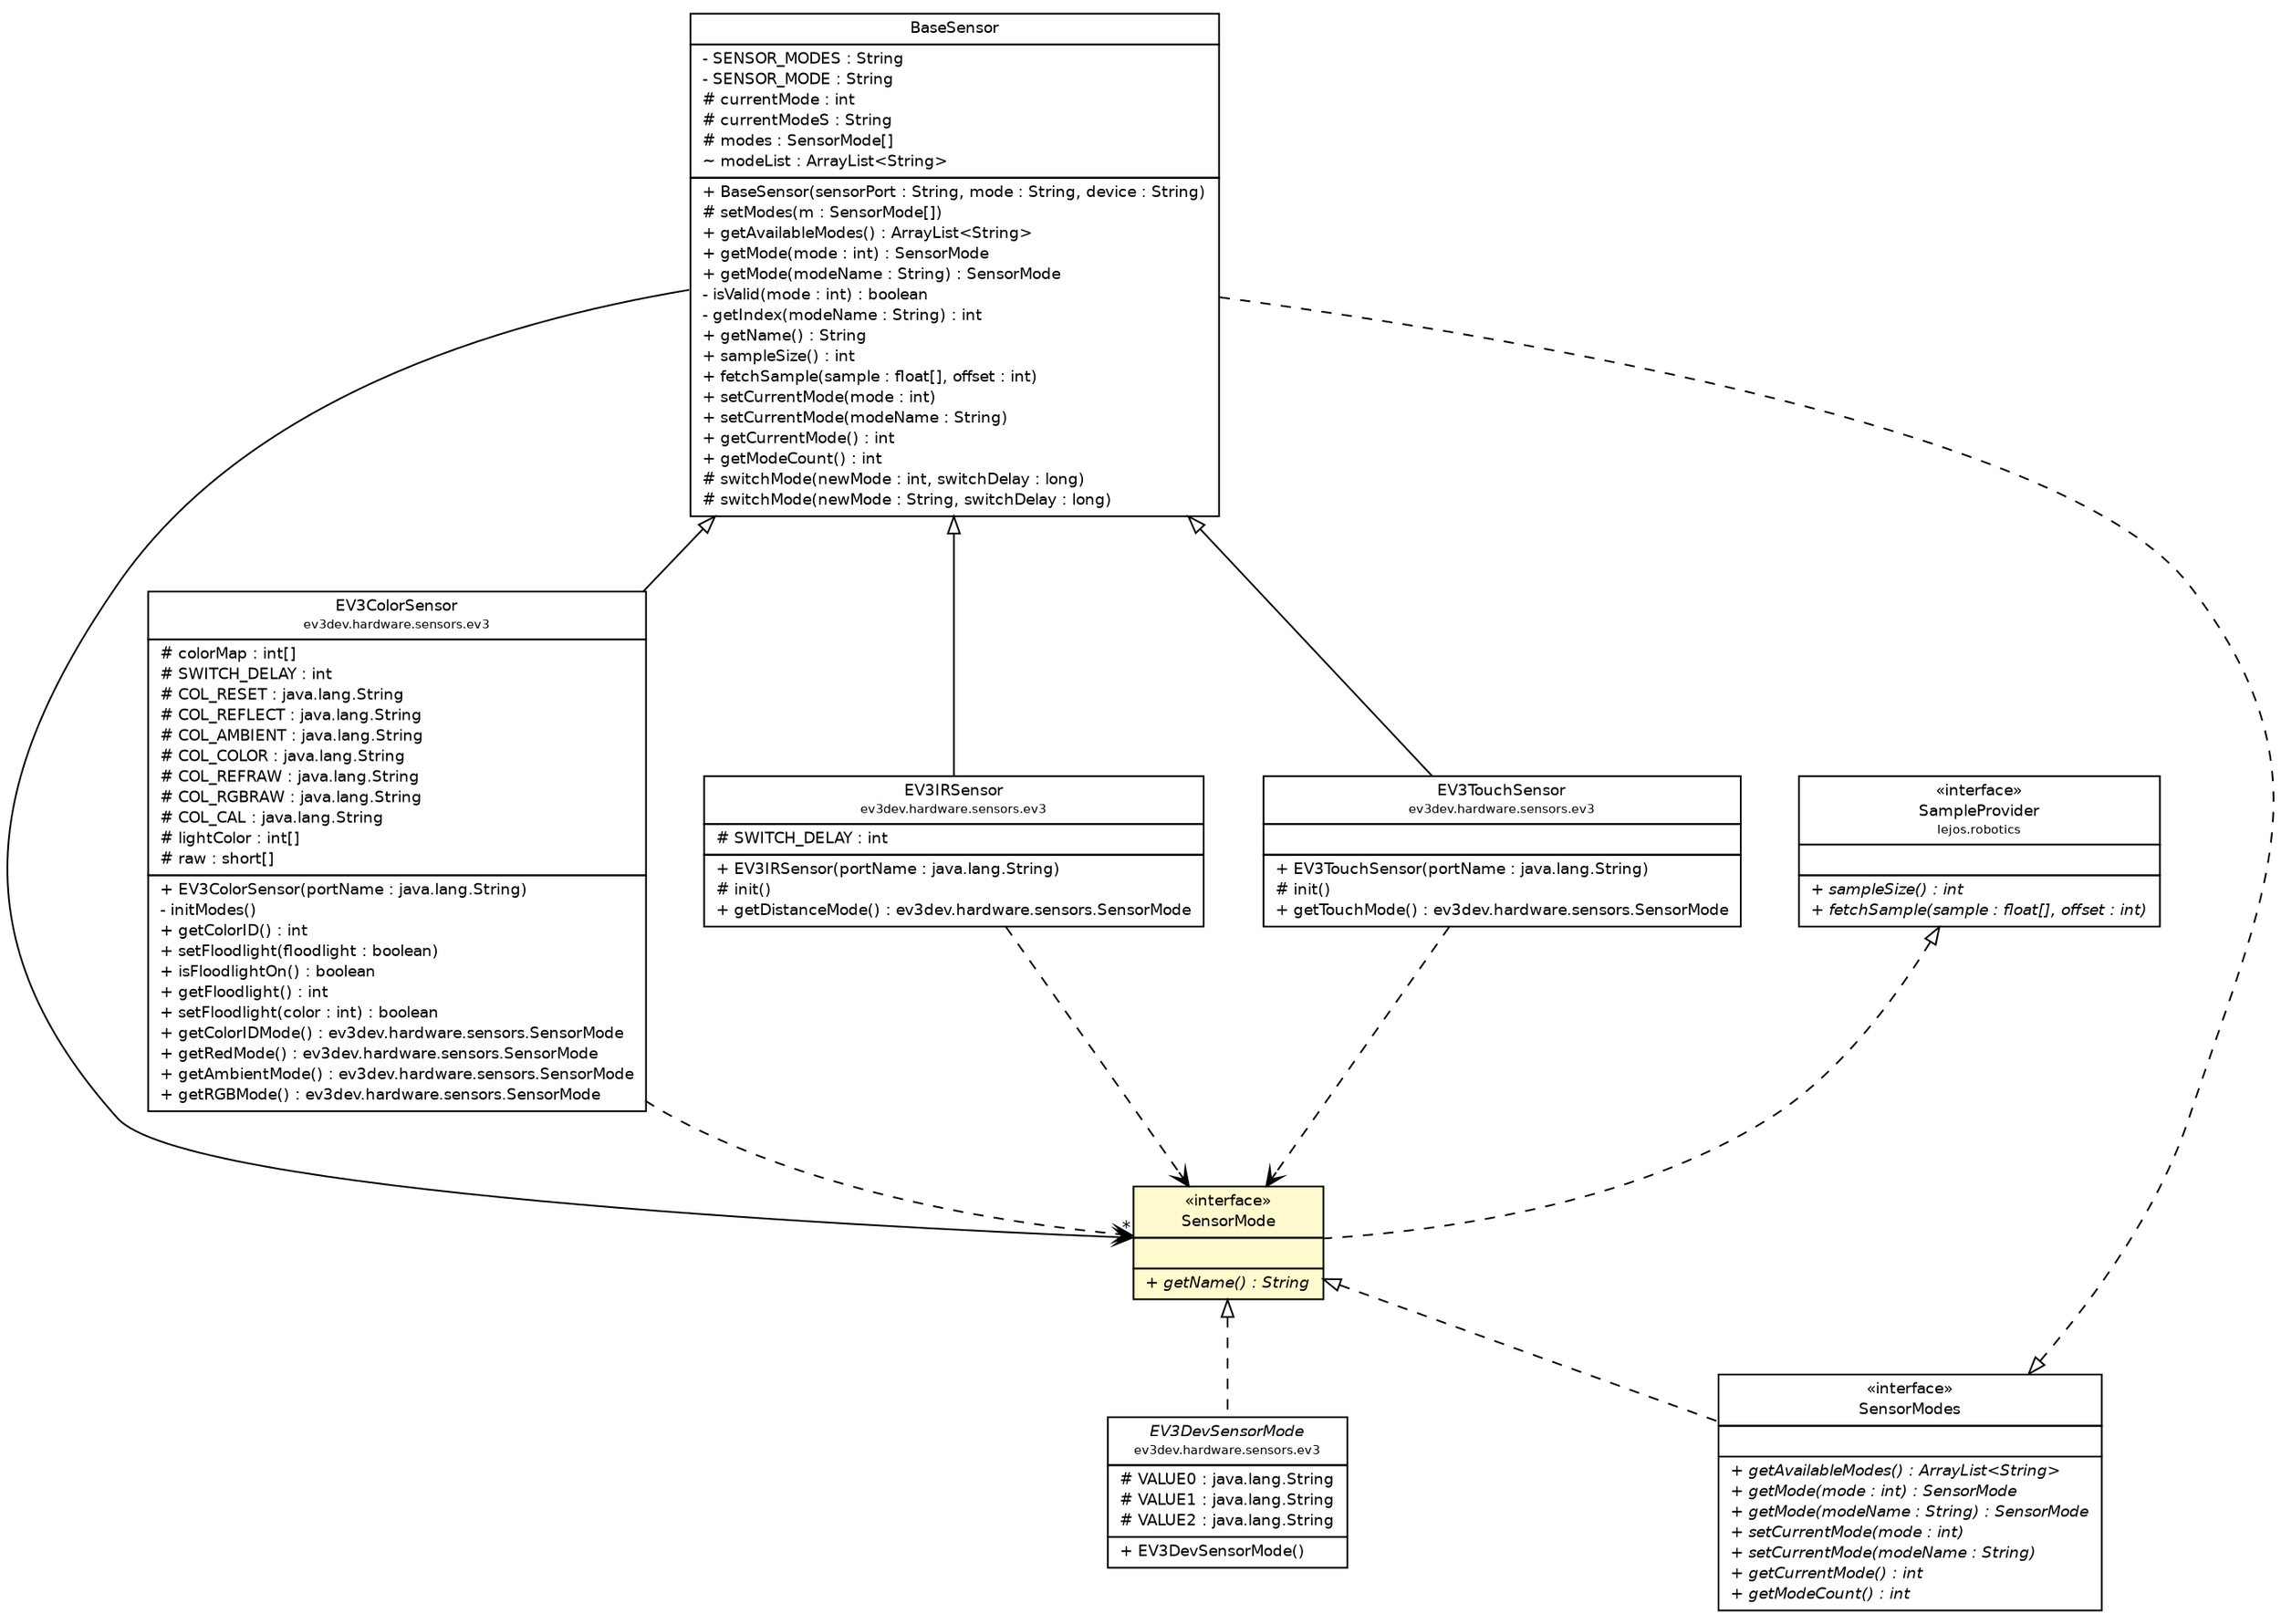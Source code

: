 #!/usr/local/bin/dot
#
# Class diagram 
# Generated by UMLGraph version R5_6-24-gf6e263 (http://www.umlgraph.org/)
#

digraph G {
	edge [fontname="Helvetica",fontsize=10,labelfontname="Helvetica",labelfontsize=10];
	node [fontname="Helvetica",fontsize=10,shape=plaintext];
	nodesep=0.25;
	ranksep=0.5;
	// ev3dev.hardware.sensors.BaseSensor
	c6348 [label=<<table title="ev3dev.hardware.sensors.BaseSensor" border="0" cellborder="1" cellspacing="0" cellpadding="2" port="p" href="./BaseSensor.html">
		<tr><td><table border="0" cellspacing="0" cellpadding="1">
<tr><td align="center" balign="center"> BaseSensor </td></tr>
		</table></td></tr>
		<tr><td><table border="0" cellspacing="0" cellpadding="1">
<tr><td align="left" balign="left"> - SENSOR_MODES : String </td></tr>
<tr><td align="left" balign="left"> - SENSOR_MODE : String </td></tr>
<tr><td align="left" balign="left"> # currentMode : int </td></tr>
<tr><td align="left" balign="left"> # currentModeS : String </td></tr>
<tr><td align="left" balign="left"> # modes : SensorMode[] </td></tr>
<tr><td align="left" balign="left"> ~ modeList : ArrayList&lt;String&gt; </td></tr>
		</table></td></tr>
		<tr><td><table border="0" cellspacing="0" cellpadding="1">
<tr><td align="left" balign="left"> + BaseSensor(sensorPort : String, mode : String, device : String) </td></tr>
<tr><td align="left" balign="left"> # setModes(m : SensorMode[]) </td></tr>
<tr><td align="left" balign="left"> + getAvailableModes() : ArrayList&lt;String&gt; </td></tr>
<tr><td align="left" balign="left"> + getMode(mode : int) : SensorMode </td></tr>
<tr><td align="left" balign="left"> + getMode(modeName : String) : SensorMode </td></tr>
<tr><td align="left" balign="left"> - isValid(mode : int) : boolean </td></tr>
<tr><td align="left" balign="left"> - getIndex(modeName : String) : int </td></tr>
<tr><td align="left" balign="left"> + getName() : String </td></tr>
<tr><td align="left" balign="left"> + sampleSize() : int </td></tr>
<tr><td align="left" balign="left"> + fetchSample(sample : float[], offset : int) </td></tr>
<tr><td align="left" balign="left"> + setCurrentMode(mode : int) </td></tr>
<tr><td align="left" balign="left"> + setCurrentMode(modeName : String) </td></tr>
<tr><td align="left" balign="left"> + getCurrentMode() : int </td></tr>
<tr><td align="left" balign="left"> + getModeCount() : int </td></tr>
<tr><td align="left" balign="left"> # switchMode(newMode : int, switchDelay : long) </td></tr>
<tr><td align="left" balign="left"> # switchMode(newMode : String, switchDelay : long) </td></tr>
		</table></td></tr>
		</table>>, URL="./BaseSensor.html", fontname="Helvetica", fontcolor="black", fontsize=9.0];
	// ev3dev.hardware.sensors.SensorMode
	c6351 [label=<<table title="ev3dev.hardware.sensors.SensorMode" border="0" cellborder="1" cellspacing="0" cellpadding="2" port="p" bgcolor="lemonChiffon" href="./SensorMode.html">
		<tr><td><table border="0" cellspacing="0" cellpadding="1">
<tr><td align="center" balign="center"> &#171;interface&#187; </td></tr>
<tr><td align="center" balign="center"> SensorMode </td></tr>
		</table></td></tr>
		<tr><td><table border="0" cellspacing="0" cellpadding="1">
<tr><td align="left" balign="left">  </td></tr>
		</table></td></tr>
		<tr><td><table border="0" cellspacing="0" cellpadding="1">
<tr><td align="left" balign="left"><font face="Helvetica-Oblique" point-size="9.0"> + getName() : String </font></td></tr>
		</table></td></tr>
		</table>>, URL="./SensorMode.html", fontname="Helvetica", fontcolor="black", fontsize=9.0];
	// ev3dev.hardware.sensors.SensorModes
	c6352 [label=<<table title="ev3dev.hardware.sensors.SensorModes" border="0" cellborder="1" cellspacing="0" cellpadding="2" port="p" href="./SensorModes.html">
		<tr><td><table border="0" cellspacing="0" cellpadding="1">
<tr><td align="center" balign="center"> &#171;interface&#187; </td></tr>
<tr><td align="center" balign="center"> SensorModes </td></tr>
		</table></td></tr>
		<tr><td><table border="0" cellspacing="0" cellpadding="1">
<tr><td align="left" balign="left">  </td></tr>
		</table></td></tr>
		<tr><td><table border="0" cellspacing="0" cellpadding="1">
<tr><td align="left" balign="left"><font face="Helvetica-Oblique" point-size="9.0"> + getAvailableModes() : ArrayList&lt;String&gt; </font></td></tr>
<tr><td align="left" balign="left"><font face="Helvetica-Oblique" point-size="9.0"> + getMode(mode : int) : SensorMode </font></td></tr>
<tr><td align="left" balign="left"><font face="Helvetica-Oblique" point-size="9.0"> + getMode(modeName : String) : SensorMode </font></td></tr>
<tr><td align="left" balign="left"><font face="Helvetica-Oblique" point-size="9.0"> + setCurrentMode(mode : int) </font></td></tr>
<tr><td align="left" balign="left"><font face="Helvetica-Oblique" point-size="9.0"> + setCurrentMode(modeName : String) </font></td></tr>
<tr><td align="left" balign="left"><font face="Helvetica-Oblique" point-size="9.0"> + getCurrentMode() : int </font></td></tr>
<tr><td align="left" balign="left"><font face="Helvetica-Oblique" point-size="9.0"> + getModeCount() : int </font></td></tr>
		</table></td></tr>
		</table>>, URL="./SensorModes.html", fontname="Helvetica", fontcolor="black", fontsize=9.0];
	// ev3dev.hardware.sensors.ev3.EV3ColorSensor
	c6353 [label=<<table title="ev3dev.hardware.sensors.ev3.EV3ColorSensor" border="0" cellborder="1" cellspacing="0" cellpadding="2" port="p" href="./ev3/EV3ColorSensor.html">
		<tr><td><table border="0" cellspacing="0" cellpadding="1">
<tr><td align="center" balign="center"> EV3ColorSensor </td></tr>
<tr><td align="center" balign="center"><font point-size="7.0"> ev3dev.hardware.sensors.ev3 </font></td></tr>
		</table></td></tr>
		<tr><td><table border="0" cellspacing="0" cellpadding="1">
<tr><td align="left" balign="left"> # colorMap : int[] </td></tr>
<tr><td align="left" balign="left"> # SWITCH_DELAY : int </td></tr>
<tr><td align="left" balign="left"> # COL_RESET : java.lang.String </td></tr>
<tr><td align="left" balign="left"> # COL_REFLECT : java.lang.String </td></tr>
<tr><td align="left" balign="left"> # COL_AMBIENT : java.lang.String </td></tr>
<tr><td align="left" balign="left"> # COL_COLOR : java.lang.String </td></tr>
<tr><td align="left" balign="left"> # COL_REFRAW : java.lang.String </td></tr>
<tr><td align="left" balign="left"> # COL_RGBRAW : java.lang.String </td></tr>
<tr><td align="left" balign="left"> # COL_CAL : java.lang.String </td></tr>
<tr><td align="left" balign="left"> # lightColor : int[] </td></tr>
<tr><td align="left" balign="left"> # raw : short[] </td></tr>
		</table></td></tr>
		<tr><td><table border="0" cellspacing="0" cellpadding="1">
<tr><td align="left" balign="left"> + EV3ColorSensor(portName : java.lang.String) </td></tr>
<tr><td align="left" balign="left"> - initModes() </td></tr>
<tr><td align="left" balign="left"> + getColorID() : int </td></tr>
<tr><td align="left" balign="left"> + setFloodlight(floodlight : boolean) </td></tr>
<tr><td align="left" balign="left"> + isFloodlightOn() : boolean </td></tr>
<tr><td align="left" balign="left"> + getFloodlight() : int </td></tr>
<tr><td align="left" balign="left"> + setFloodlight(color : int) : boolean </td></tr>
<tr><td align="left" balign="left"> + getColorIDMode() : ev3dev.hardware.sensors.SensorMode </td></tr>
<tr><td align="left" balign="left"> + getRedMode() : ev3dev.hardware.sensors.SensorMode </td></tr>
<tr><td align="left" balign="left"> + getAmbientMode() : ev3dev.hardware.sensors.SensorMode </td></tr>
<tr><td align="left" balign="left"> + getRGBMode() : ev3dev.hardware.sensors.SensorMode </td></tr>
		</table></td></tr>
		</table>>, URL="./ev3/EV3ColorSensor.html", fontname="Helvetica", fontcolor="black", fontsize=9.0];
	// ev3dev.hardware.sensors.ev3.EV3DevSensorMode
	c6358 [label=<<table title="ev3dev.hardware.sensors.ev3.EV3DevSensorMode" border="0" cellborder="1" cellspacing="0" cellpadding="2" port="p" href="./ev3/EV3DevSensorMode.html">
		<tr><td><table border="0" cellspacing="0" cellpadding="1">
<tr><td align="center" balign="center"><font face="Helvetica-Oblique"> EV3DevSensorMode </font></td></tr>
<tr><td align="center" balign="center"><font point-size="7.0"> ev3dev.hardware.sensors.ev3 </font></td></tr>
		</table></td></tr>
		<tr><td><table border="0" cellspacing="0" cellpadding="1">
<tr><td align="left" balign="left"> # VALUE0 : java.lang.String </td></tr>
<tr><td align="left" balign="left"> # VALUE1 : java.lang.String </td></tr>
<tr><td align="left" balign="left"> # VALUE2 : java.lang.String </td></tr>
		</table></td></tr>
		<tr><td><table border="0" cellspacing="0" cellpadding="1">
<tr><td align="left" balign="left"> + EV3DevSensorMode() </td></tr>
		</table></td></tr>
		</table>>, URL="./ev3/EV3DevSensorMode.html", fontname="Helvetica", fontcolor="black", fontsize=9.0];
	// ev3dev.hardware.sensors.ev3.EV3IRSensor
	c6363 [label=<<table title="ev3dev.hardware.sensors.ev3.EV3IRSensor" border="0" cellborder="1" cellspacing="0" cellpadding="2" port="p" href="./ev3/EV3IRSensor.html">
		<tr><td><table border="0" cellspacing="0" cellpadding="1">
<tr><td align="center" balign="center"> EV3IRSensor </td></tr>
<tr><td align="center" balign="center"><font point-size="7.0"> ev3dev.hardware.sensors.ev3 </font></td></tr>
		</table></td></tr>
		<tr><td><table border="0" cellspacing="0" cellpadding="1">
<tr><td align="left" balign="left"> # SWITCH_DELAY : int </td></tr>
		</table></td></tr>
		<tr><td><table border="0" cellspacing="0" cellpadding="1">
<tr><td align="left" balign="left"> + EV3IRSensor(portName : java.lang.String) </td></tr>
<tr><td align="left" balign="left"> # init() </td></tr>
<tr><td align="left" balign="left"> + getDistanceMode() : ev3dev.hardware.sensors.SensorMode </td></tr>
		</table></td></tr>
		</table>>, URL="./ev3/EV3IRSensor.html", fontname="Helvetica", fontcolor="black", fontsize=9.0];
	// ev3dev.hardware.sensors.ev3.EV3TouchSensor
	c6365 [label=<<table title="ev3dev.hardware.sensors.ev3.EV3TouchSensor" border="0" cellborder="1" cellspacing="0" cellpadding="2" port="p" href="./ev3/EV3TouchSensor.html">
		<tr><td><table border="0" cellspacing="0" cellpadding="1">
<tr><td align="center" balign="center"> EV3TouchSensor </td></tr>
<tr><td align="center" balign="center"><font point-size="7.0"> ev3dev.hardware.sensors.ev3 </font></td></tr>
		</table></td></tr>
		<tr><td><table border="0" cellspacing="0" cellpadding="1">
<tr><td align="left" balign="left">  </td></tr>
		</table></td></tr>
		<tr><td><table border="0" cellspacing="0" cellpadding="1">
<tr><td align="left" balign="left"> + EV3TouchSensor(portName : java.lang.String) </td></tr>
<tr><td align="left" balign="left"> # init() </td></tr>
<tr><td align="left" balign="left"> + getTouchMode() : ev3dev.hardware.sensors.SensorMode </td></tr>
		</table></td></tr>
		</table>>, URL="./ev3/EV3TouchSensor.html", fontname="Helvetica", fontcolor="black", fontsize=9.0];
	// lejos.robotics.SampleProvider
	c6381 [label=<<table title="lejos.robotics.SampleProvider" border="0" cellborder="1" cellspacing="0" cellpadding="2" port="p" href="../../../lejos/robotics/SampleProvider.html">
		<tr><td><table border="0" cellspacing="0" cellpadding="1">
<tr><td align="center" balign="center"> &#171;interface&#187; </td></tr>
<tr><td align="center" balign="center"> SampleProvider </td></tr>
<tr><td align="center" balign="center"><font point-size="7.0"> lejos.robotics </font></td></tr>
		</table></td></tr>
		<tr><td><table border="0" cellspacing="0" cellpadding="1">
<tr><td align="left" balign="left">  </td></tr>
		</table></td></tr>
		<tr><td><table border="0" cellspacing="0" cellpadding="1">
<tr><td align="left" balign="left"><font face="Helvetica-Oblique" point-size="9.0"> + sampleSize() : int </font></td></tr>
<tr><td align="left" balign="left"><font face="Helvetica-Oblique" point-size="9.0"> + fetchSample(sample : float[], offset : int) </font></td></tr>
		</table></td></tr>
		</table>>, URL="../../../lejos/robotics/SampleProvider.html", fontname="Helvetica", fontcolor="black", fontsize=9.0];
	//ev3dev.hardware.sensors.BaseSensor implements ev3dev.hardware.sensors.SensorModes
	c6352:p -> c6348:p [dir=back,arrowtail=empty,style=dashed];
	//ev3dev.hardware.sensors.SensorMode implements lejos.robotics.SampleProvider
	c6381:p -> c6351:p [dir=back,arrowtail=empty,style=dashed];
	//ev3dev.hardware.sensors.SensorModes implements ev3dev.hardware.sensors.SensorMode
	c6351:p -> c6352:p [dir=back,arrowtail=empty,style=dashed];
	//ev3dev.hardware.sensors.ev3.EV3ColorSensor extends ev3dev.hardware.sensors.BaseSensor
	c6348:p -> c6353:p [dir=back,arrowtail=empty];
	//ev3dev.hardware.sensors.ev3.EV3DevSensorMode implements ev3dev.hardware.sensors.SensorMode
	c6351:p -> c6358:p [dir=back,arrowtail=empty,style=dashed];
	//ev3dev.hardware.sensors.ev3.EV3IRSensor extends ev3dev.hardware.sensors.BaseSensor
	c6348:p -> c6363:p [dir=back,arrowtail=empty];
	//ev3dev.hardware.sensors.ev3.EV3TouchSensor extends ev3dev.hardware.sensors.BaseSensor
	c6348:p -> c6365:p [dir=back,arrowtail=empty];
	// ev3dev.hardware.sensors.BaseSensor NAVASSOC ev3dev.hardware.sensors.SensorMode
	c6348:p -> c6351:p [taillabel="", label="", headlabel="*", fontname="Helvetica", fontcolor="black", fontsize=10.0, color="black", arrowhead=open];
	// ev3dev.hardware.sensors.ev3.EV3ColorSensor DEPEND ev3dev.hardware.sensors.SensorMode
	c6353:p -> c6351:p [taillabel="", label="", headlabel="", fontname="Helvetica", fontcolor="black", fontsize=10.0, color="black", arrowhead=open, style=dashed];
	// ev3dev.hardware.sensors.ev3.EV3IRSensor DEPEND ev3dev.hardware.sensors.SensorMode
	c6363:p -> c6351:p [taillabel="", label="", headlabel="", fontname="Helvetica", fontcolor="black", fontsize=10.0, color="black", arrowhead=open, style=dashed];
	// ev3dev.hardware.sensors.ev3.EV3TouchSensor DEPEND ev3dev.hardware.sensors.SensorMode
	c6365:p -> c6351:p [taillabel="", label="", headlabel="", fontname="Helvetica", fontcolor="black", fontsize=10.0, color="black", arrowhead=open, style=dashed];
}


